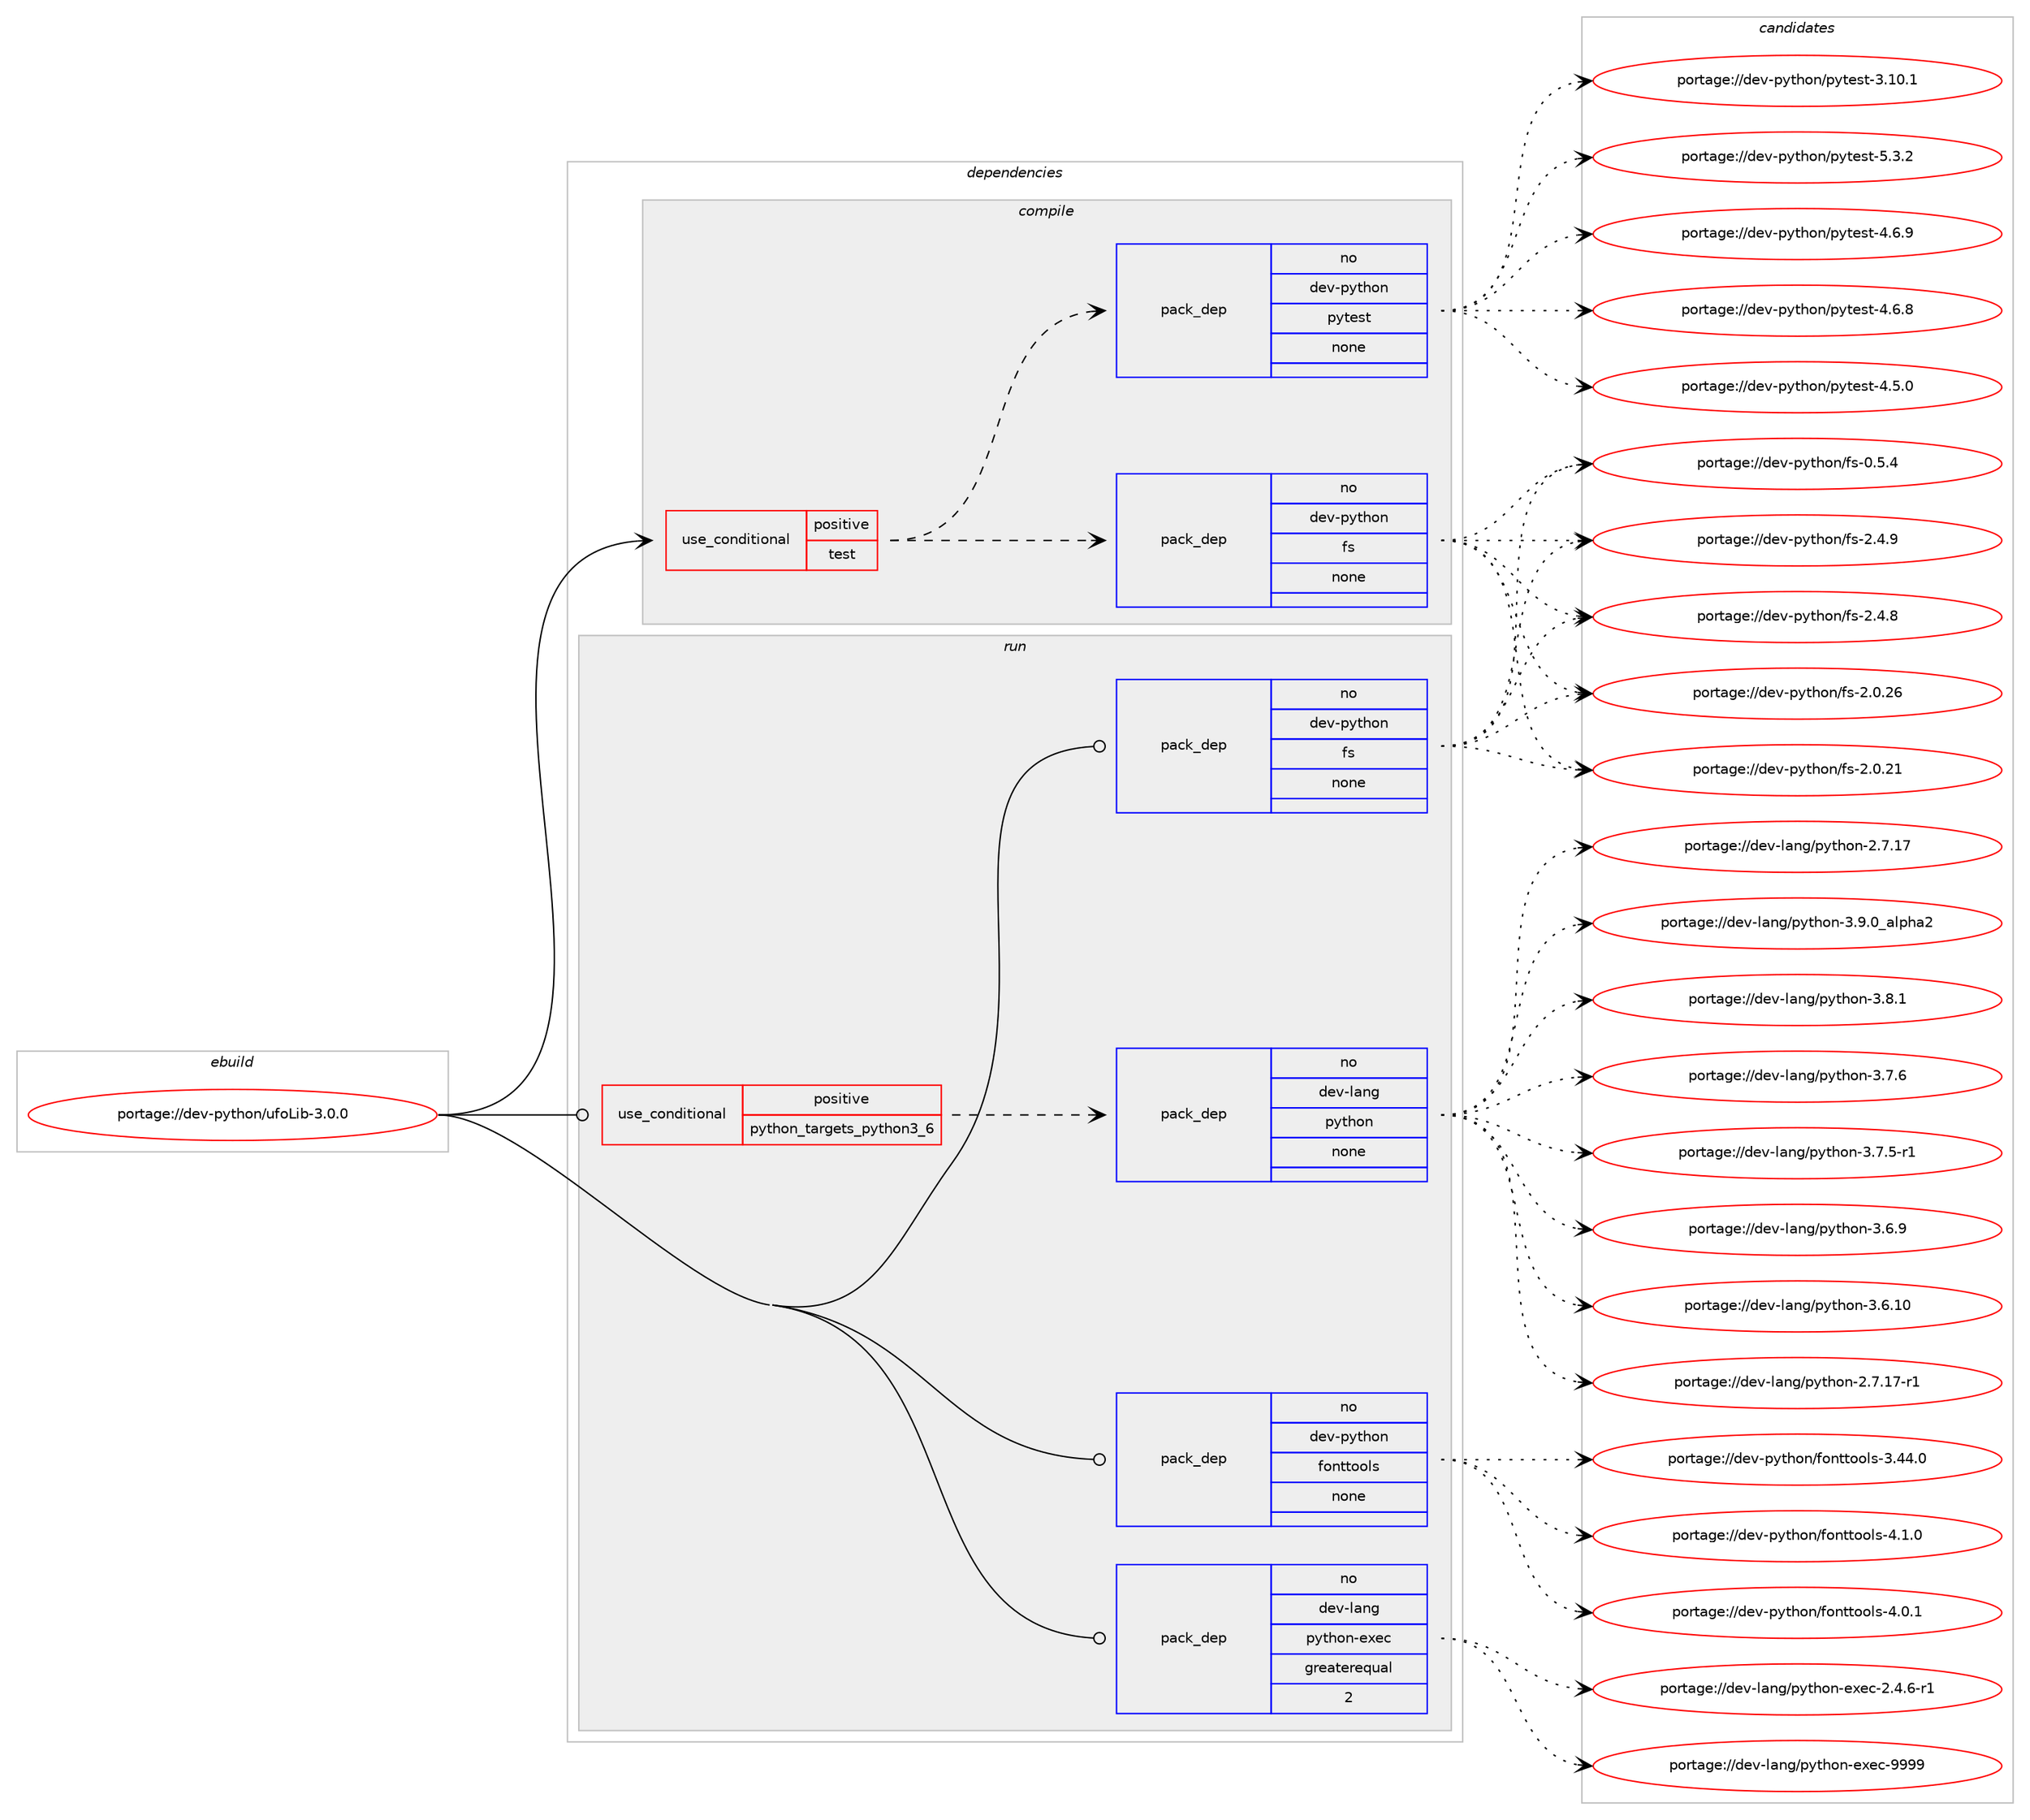 digraph prolog {

# *************
# Graph options
# *************

newrank=true;
concentrate=true;
compound=true;
graph [rankdir=LR,fontname=Helvetica,fontsize=10,ranksep=1.5];#, ranksep=2.5, nodesep=0.2];
edge  [arrowhead=vee];
node  [fontname=Helvetica,fontsize=10];

# **********
# The ebuild
# **********

subgraph cluster_leftcol {
color=gray;
label=<<i>ebuild</i>>;
id [label="portage://dev-python/ufoLib-3.0.0", color=red, width=4, href="../dev-python/ufoLib-3.0.0.svg"];
}

# ****************
# The dependencies
# ****************

subgraph cluster_midcol {
color=gray;
label=<<i>dependencies</i>>;
subgraph cluster_compile {
fillcolor="#eeeeee";
style=filled;
label=<<i>compile</i>>;
subgraph cond104244 {
dependency420012 [label=<<TABLE BORDER="0" CELLBORDER="1" CELLSPACING="0" CELLPADDING="4"><TR><TD ROWSPAN="3" CELLPADDING="10">use_conditional</TD></TR><TR><TD>positive</TD></TR><TR><TD>test</TD></TR></TABLE>>, shape=none, color=red];
subgraph pack310879 {
dependency420013 [label=<<TABLE BORDER="0" CELLBORDER="1" CELLSPACING="0" CELLPADDING="4" WIDTH="220"><TR><TD ROWSPAN="6" CELLPADDING="30">pack_dep</TD></TR><TR><TD WIDTH="110">no</TD></TR><TR><TD>dev-python</TD></TR><TR><TD>fs</TD></TR><TR><TD>none</TD></TR><TR><TD></TD></TR></TABLE>>, shape=none, color=blue];
}
dependency420012:e -> dependency420013:w [weight=20,style="dashed",arrowhead="vee"];
subgraph pack310880 {
dependency420014 [label=<<TABLE BORDER="0" CELLBORDER="1" CELLSPACING="0" CELLPADDING="4" WIDTH="220"><TR><TD ROWSPAN="6" CELLPADDING="30">pack_dep</TD></TR><TR><TD WIDTH="110">no</TD></TR><TR><TD>dev-python</TD></TR><TR><TD>pytest</TD></TR><TR><TD>none</TD></TR><TR><TD></TD></TR></TABLE>>, shape=none, color=blue];
}
dependency420012:e -> dependency420014:w [weight=20,style="dashed",arrowhead="vee"];
}
id:e -> dependency420012:w [weight=20,style="solid",arrowhead="vee"];
}
subgraph cluster_compileandrun {
fillcolor="#eeeeee";
style=filled;
label=<<i>compile and run</i>>;
}
subgraph cluster_run {
fillcolor="#eeeeee";
style=filled;
label=<<i>run</i>>;
subgraph cond104245 {
dependency420015 [label=<<TABLE BORDER="0" CELLBORDER="1" CELLSPACING="0" CELLPADDING="4"><TR><TD ROWSPAN="3" CELLPADDING="10">use_conditional</TD></TR><TR><TD>positive</TD></TR><TR><TD>python_targets_python3_6</TD></TR></TABLE>>, shape=none, color=red];
subgraph pack310881 {
dependency420016 [label=<<TABLE BORDER="0" CELLBORDER="1" CELLSPACING="0" CELLPADDING="4" WIDTH="220"><TR><TD ROWSPAN="6" CELLPADDING="30">pack_dep</TD></TR><TR><TD WIDTH="110">no</TD></TR><TR><TD>dev-lang</TD></TR><TR><TD>python</TD></TR><TR><TD>none</TD></TR><TR><TD></TD></TR></TABLE>>, shape=none, color=blue];
}
dependency420015:e -> dependency420016:w [weight=20,style="dashed",arrowhead="vee"];
}
id:e -> dependency420015:w [weight=20,style="solid",arrowhead="odot"];
subgraph pack310882 {
dependency420017 [label=<<TABLE BORDER="0" CELLBORDER="1" CELLSPACING="0" CELLPADDING="4" WIDTH="220"><TR><TD ROWSPAN="6" CELLPADDING="30">pack_dep</TD></TR><TR><TD WIDTH="110">no</TD></TR><TR><TD>dev-lang</TD></TR><TR><TD>python-exec</TD></TR><TR><TD>greaterequal</TD></TR><TR><TD>2</TD></TR></TABLE>>, shape=none, color=blue];
}
id:e -> dependency420017:w [weight=20,style="solid",arrowhead="odot"];
subgraph pack310883 {
dependency420018 [label=<<TABLE BORDER="0" CELLBORDER="1" CELLSPACING="0" CELLPADDING="4" WIDTH="220"><TR><TD ROWSPAN="6" CELLPADDING="30">pack_dep</TD></TR><TR><TD WIDTH="110">no</TD></TR><TR><TD>dev-python</TD></TR><TR><TD>fonttools</TD></TR><TR><TD>none</TD></TR><TR><TD></TD></TR></TABLE>>, shape=none, color=blue];
}
id:e -> dependency420018:w [weight=20,style="solid",arrowhead="odot"];
subgraph pack310884 {
dependency420019 [label=<<TABLE BORDER="0" CELLBORDER="1" CELLSPACING="0" CELLPADDING="4" WIDTH="220"><TR><TD ROWSPAN="6" CELLPADDING="30">pack_dep</TD></TR><TR><TD WIDTH="110">no</TD></TR><TR><TD>dev-python</TD></TR><TR><TD>fs</TD></TR><TR><TD>none</TD></TR><TR><TD></TD></TR></TABLE>>, shape=none, color=blue];
}
id:e -> dependency420019:w [weight=20,style="solid",arrowhead="odot"];
}
}

# **************
# The candidates
# **************

subgraph cluster_choices {
rank=same;
color=gray;
label=<<i>candidates</i>>;

subgraph choice310879 {
color=black;
nodesep=1;
choice1001011184511212111610411111047102115455046524657 [label="portage://dev-python/fs-2.4.9", color=red, width=4,href="../dev-python/fs-2.4.9.svg"];
choice1001011184511212111610411111047102115455046524656 [label="portage://dev-python/fs-2.4.8", color=red, width=4,href="../dev-python/fs-2.4.8.svg"];
choice100101118451121211161041111104710211545504648465054 [label="portage://dev-python/fs-2.0.26", color=red, width=4,href="../dev-python/fs-2.0.26.svg"];
choice100101118451121211161041111104710211545504648465049 [label="portage://dev-python/fs-2.0.21", color=red, width=4,href="../dev-python/fs-2.0.21.svg"];
choice1001011184511212111610411111047102115454846534652 [label="portage://dev-python/fs-0.5.4", color=red, width=4,href="../dev-python/fs-0.5.4.svg"];
dependency420013:e -> choice1001011184511212111610411111047102115455046524657:w [style=dotted,weight="100"];
dependency420013:e -> choice1001011184511212111610411111047102115455046524656:w [style=dotted,weight="100"];
dependency420013:e -> choice100101118451121211161041111104710211545504648465054:w [style=dotted,weight="100"];
dependency420013:e -> choice100101118451121211161041111104710211545504648465049:w [style=dotted,weight="100"];
dependency420013:e -> choice1001011184511212111610411111047102115454846534652:w [style=dotted,weight="100"];
}
subgraph choice310880 {
color=black;
nodesep=1;
choice1001011184511212111610411111047112121116101115116455346514650 [label="portage://dev-python/pytest-5.3.2", color=red, width=4,href="../dev-python/pytest-5.3.2.svg"];
choice1001011184511212111610411111047112121116101115116455246544657 [label="portage://dev-python/pytest-4.6.9", color=red, width=4,href="../dev-python/pytest-4.6.9.svg"];
choice1001011184511212111610411111047112121116101115116455246544656 [label="portage://dev-python/pytest-4.6.8", color=red, width=4,href="../dev-python/pytest-4.6.8.svg"];
choice1001011184511212111610411111047112121116101115116455246534648 [label="portage://dev-python/pytest-4.5.0", color=red, width=4,href="../dev-python/pytest-4.5.0.svg"];
choice100101118451121211161041111104711212111610111511645514649484649 [label="portage://dev-python/pytest-3.10.1", color=red, width=4,href="../dev-python/pytest-3.10.1.svg"];
dependency420014:e -> choice1001011184511212111610411111047112121116101115116455346514650:w [style=dotted,weight="100"];
dependency420014:e -> choice1001011184511212111610411111047112121116101115116455246544657:w [style=dotted,weight="100"];
dependency420014:e -> choice1001011184511212111610411111047112121116101115116455246544656:w [style=dotted,weight="100"];
dependency420014:e -> choice1001011184511212111610411111047112121116101115116455246534648:w [style=dotted,weight="100"];
dependency420014:e -> choice100101118451121211161041111104711212111610111511645514649484649:w [style=dotted,weight="100"];
}
subgraph choice310881 {
color=black;
nodesep=1;
choice10010111845108971101034711212111610411111045514657464895971081121049750 [label="portage://dev-lang/python-3.9.0_alpha2", color=red, width=4,href="../dev-lang/python-3.9.0_alpha2.svg"];
choice100101118451089711010347112121116104111110455146564649 [label="portage://dev-lang/python-3.8.1", color=red, width=4,href="../dev-lang/python-3.8.1.svg"];
choice100101118451089711010347112121116104111110455146554654 [label="portage://dev-lang/python-3.7.6", color=red, width=4,href="../dev-lang/python-3.7.6.svg"];
choice1001011184510897110103471121211161041111104551465546534511449 [label="portage://dev-lang/python-3.7.5-r1", color=red, width=4,href="../dev-lang/python-3.7.5-r1.svg"];
choice100101118451089711010347112121116104111110455146544657 [label="portage://dev-lang/python-3.6.9", color=red, width=4,href="../dev-lang/python-3.6.9.svg"];
choice10010111845108971101034711212111610411111045514654464948 [label="portage://dev-lang/python-3.6.10", color=red, width=4,href="../dev-lang/python-3.6.10.svg"];
choice100101118451089711010347112121116104111110455046554649554511449 [label="portage://dev-lang/python-2.7.17-r1", color=red, width=4,href="../dev-lang/python-2.7.17-r1.svg"];
choice10010111845108971101034711212111610411111045504655464955 [label="portage://dev-lang/python-2.7.17", color=red, width=4,href="../dev-lang/python-2.7.17.svg"];
dependency420016:e -> choice10010111845108971101034711212111610411111045514657464895971081121049750:w [style=dotted,weight="100"];
dependency420016:e -> choice100101118451089711010347112121116104111110455146564649:w [style=dotted,weight="100"];
dependency420016:e -> choice100101118451089711010347112121116104111110455146554654:w [style=dotted,weight="100"];
dependency420016:e -> choice1001011184510897110103471121211161041111104551465546534511449:w [style=dotted,weight="100"];
dependency420016:e -> choice100101118451089711010347112121116104111110455146544657:w [style=dotted,weight="100"];
dependency420016:e -> choice10010111845108971101034711212111610411111045514654464948:w [style=dotted,weight="100"];
dependency420016:e -> choice100101118451089711010347112121116104111110455046554649554511449:w [style=dotted,weight="100"];
dependency420016:e -> choice10010111845108971101034711212111610411111045504655464955:w [style=dotted,weight="100"];
}
subgraph choice310882 {
color=black;
nodesep=1;
choice10010111845108971101034711212111610411111045101120101994557575757 [label="portage://dev-lang/python-exec-9999", color=red, width=4,href="../dev-lang/python-exec-9999.svg"];
choice10010111845108971101034711212111610411111045101120101994550465246544511449 [label="portage://dev-lang/python-exec-2.4.6-r1", color=red, width=4,href="../dev-lang/python-exec-2.4.6-r1.svg"];
dependency420017:e -> choice10010111845108971101034711212111610411111045101120101994557575757:w [style=dotted,weight="100"];
dependency420017:e -> choice10010111845108971101034711212111610411111045101120101994550465246544511449:w [style=dotted,weight="100"];
}
subgraph choice310883 {
color=black;
nodesep=1;
choice1001011184511212111610411111047102111110116116111111108115455246494648 [label="portage://dev-python/fonttools-4.1.0", color=red, width=4,href="../dev-python/fonttools-4.1.0.svg"];
choice1001011184511212111610411111047102111110116116111111108115455246484649 [label="portage://dev-python/fonttools-4.0.1", color=red, width=4,href="../dev-python/fonttools-4.0.1.svg"];
choice100101118451121211161041111104710211111011611611111110811545514652524648 [label="portage://dev-python/fonttools-3.44.0", color=red, width=4,href="../dev-python/fonttools-3.44.0.svg"];
dependency420018:e -> choice1001011184511212111610411111047102111110116116111111108115455246494648:w [style=dotted,weight="100"];
dependency420018:e -> choice1001011184511212111610411111047102111110116116111111108115455246484649:w [style=dotted,weight="100"];
dependency420018:e -> choice100101118451121211161041111104710211111011611611111110811545514652524648:w [style=dotted,weight="100"];
}
subgraph choice310884 {
color=black;
nodesep=1;
choice1001011184511212111610411111047102115455046524657 [label="portage://dev-python/fs-2.4.9", color=red, width=4,href="../dev-python/fs-2.4.9.svg"];
choice1001011184511212111610411111047102115455046524656 [label="portage://dev-python/fs-2.4.8", color=red, width=4,href="../dev-python/fs-2.4.8.svg"];
choice100101118451121211161041111104710211545504648465054 [label="portage://dev-python/fs-2.0.26", color=red, width=4,href="../dev-python/fs-2.0.26.svg"];
choice100101118451121211161041111104710211545504648465049 [label="portage://dev-python/fs-2.0.21", color=red, width=4,href="../dev-python/fs-2.0.21.svg"];
choice1001011184511212111610411111047102115454846534652 [label="portage://dev-python/fs-0.5.4", color=red, width=4,href="../dev-python/fs-0.5.4.svg"];
dependency420019:e -> choice1001011184511212111610411111047102115455046524657:w [style=dotted,weight="100"];
dependency420019:e -> choice1001011184511212111610411111047102115455046524656:w [style=dotted,weight="100"];
dependency420019:e -> choice100101118451121211161041111104710211545504648465054:w [style=dotted,weight="100"];
dependency420019:e -> choice100101118451121211161041111104710211545504648465049:w [style=dotted,weight="100"];
dependency420019:e -> choice1001011184511212111610411111047102115454846534652:w [style=dotted,weight="100"];
}
}

}
